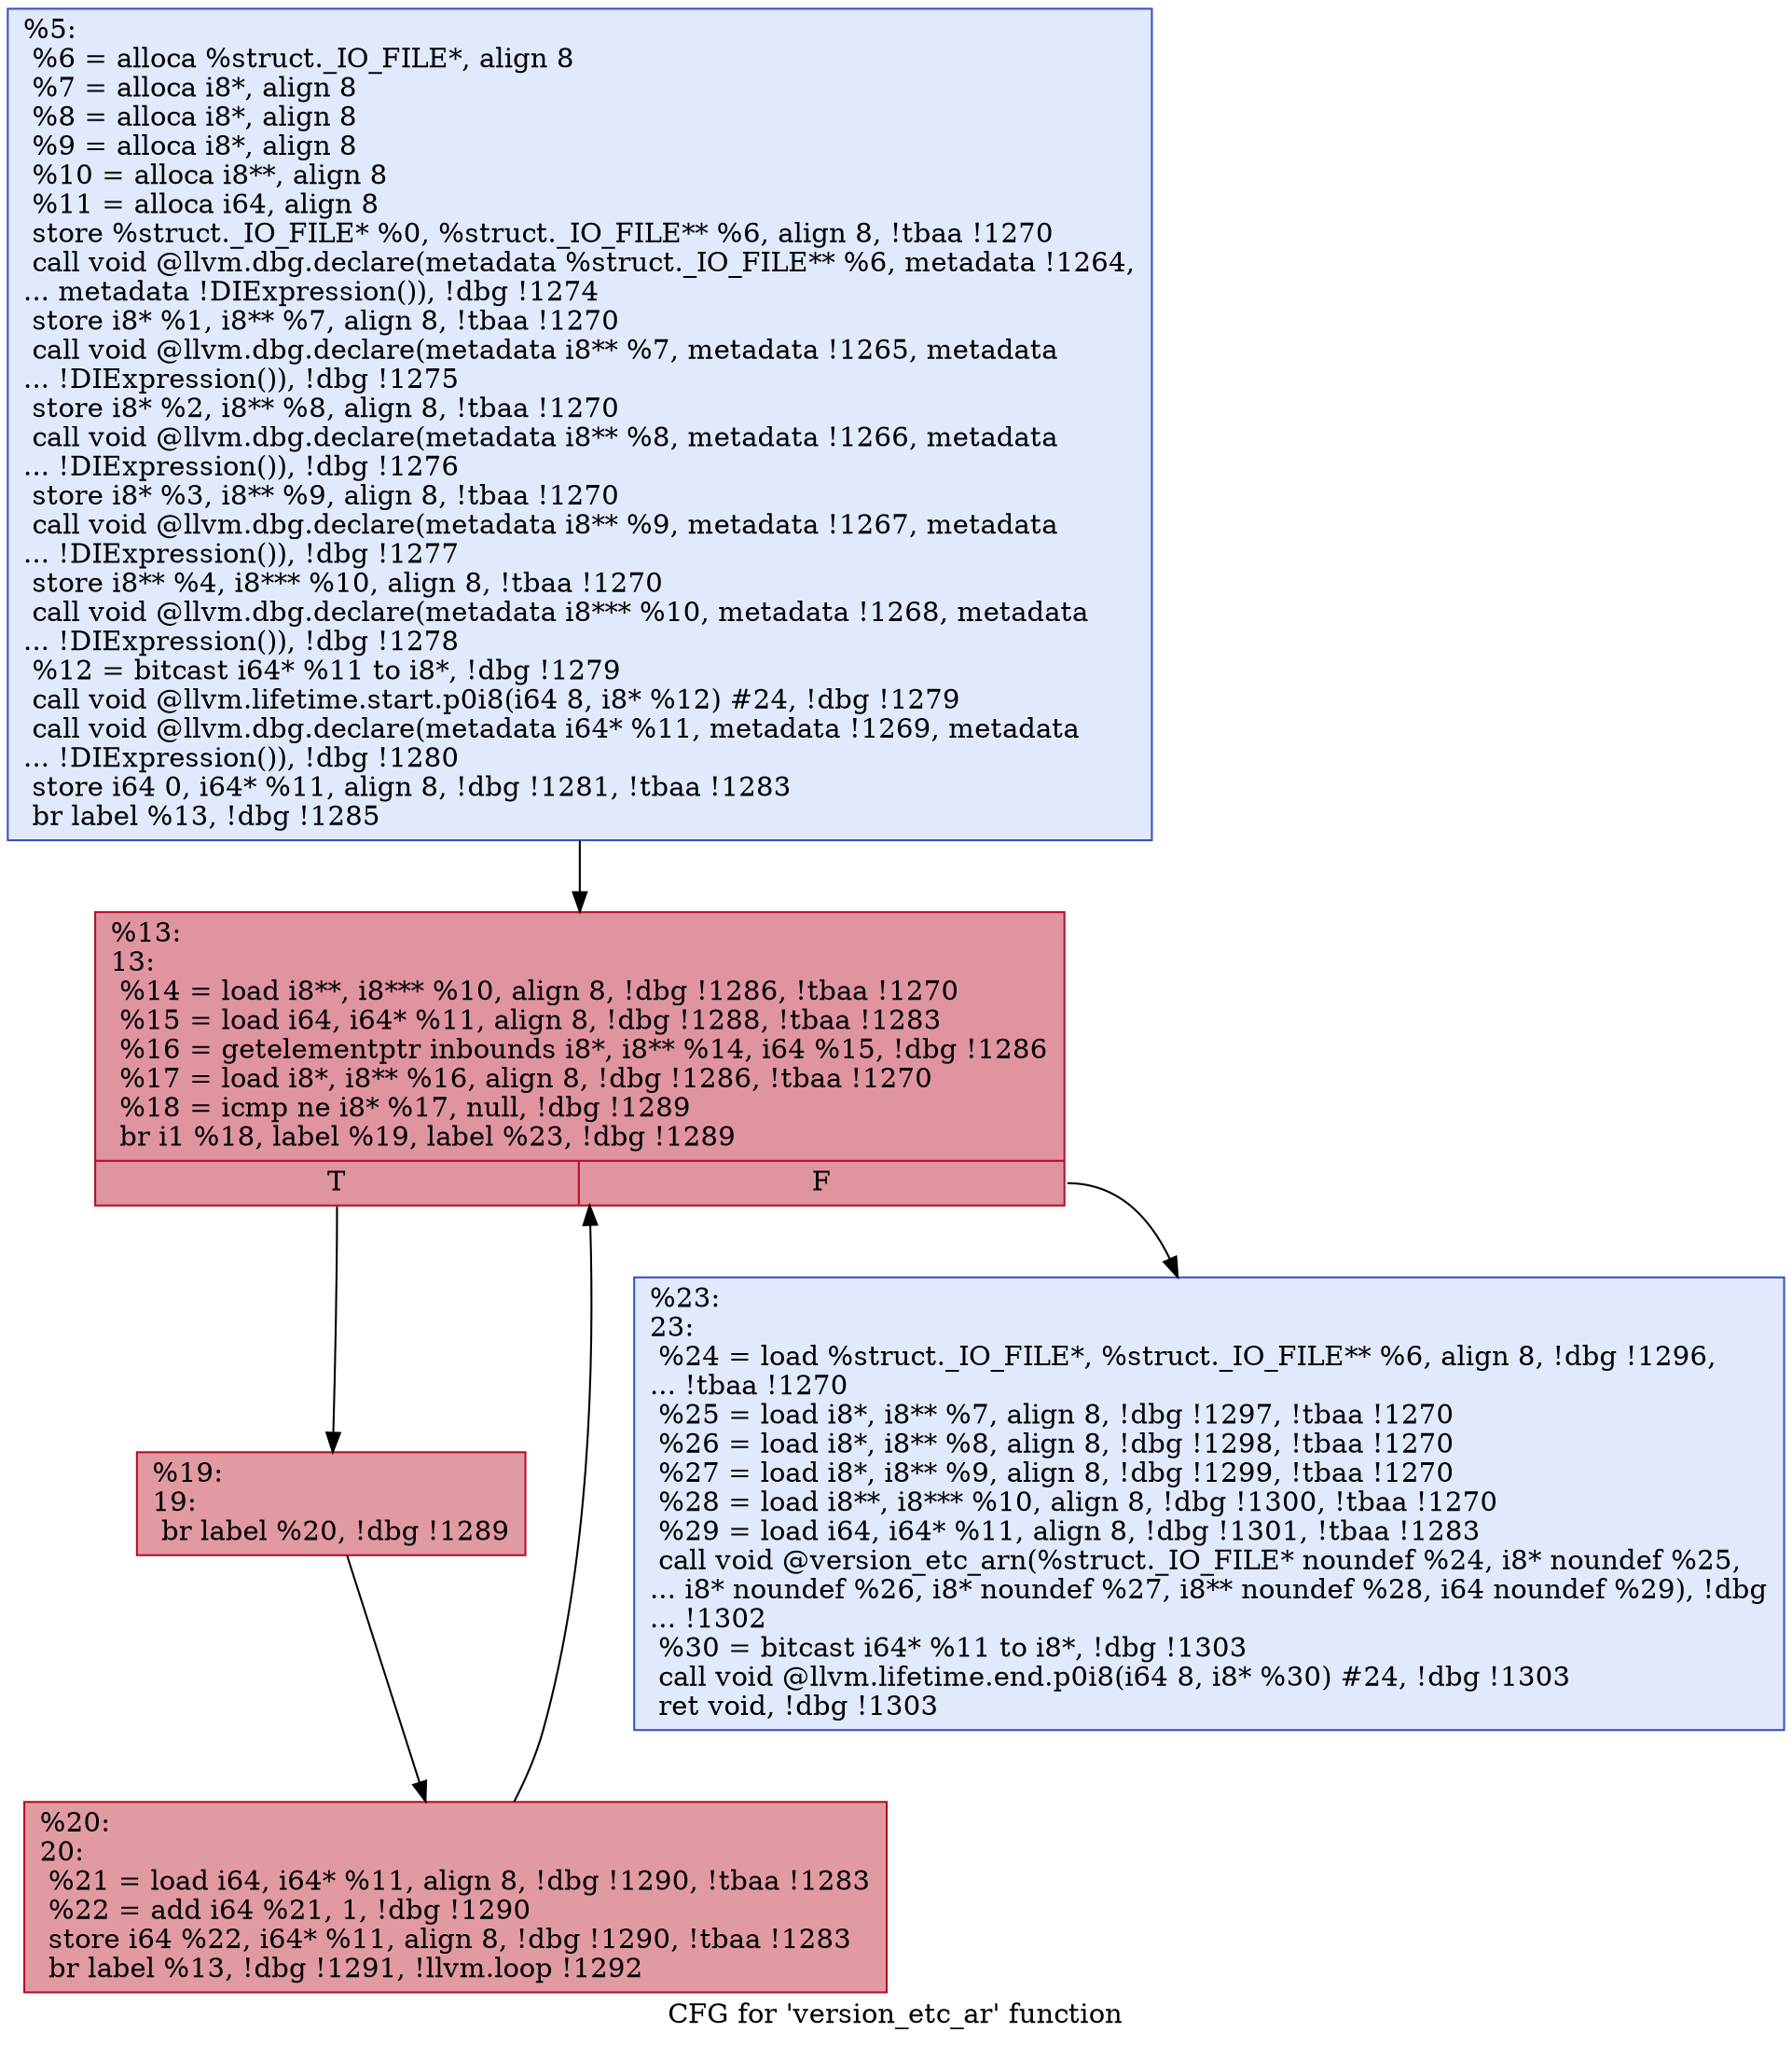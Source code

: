 digraph "CFG for 'version_etc_ar' function" {
	label="CFG for 'version_etc_ar' function";

	Node0xb4cfb0 [shape=record,color="#3d50c3ff", style=filled, fillcolor="#b9d0f970",label="{%5:\l  %6 = alloca %struct._IO_FILE*, align 8\l  %7 = alloca i8*, align 8\l  %8 = alloca i8*, align 8\l  %9 = alloca i8*, align 8\l  %10 = alloca i8**, align 8\l  %11 = alloca i64, align 8\l  store %struct._IO_FILE* %0, %struct._IO_FILE** %6, align 8, !tbaa !1270\l  call void @llvm.dbg.declare(metadata %struct._IO_FILE** %6, metadata !1264,\l... metadata !DIExpression()), !dbg !1274\l  store i8* %1, i8** %7, align 8, !tbaa !1270\l  call void @llvm.dbg.declare(metadata i8** %7, metadata !1265, metadata\l... !DIExpression()), !dbg !1275\l  store i8* %2, i8** %8, align 8, !tbaa !1270\l  call void @llvm.dbg.declare(metadata i8** %8, metadata !1266, metadata\l... !DIExpression()), !dbg !1276\l  store i8* %3, i8** %9, align 8, !tbaa !1270\l  call void @llvm.dbg.declare(metadata i8** %9, metadata !1267, metadata\l... !DIExpression()), !dbg !1277\l  store i8** %4, i8*** %10, align 8, !tbaa !1270\l  call void @llvm.dbg.declare(metadata i8*** %10, metadata !1268, metadata\l... !DIExpression()), !dbg !1278\l  %12 = bitcast i64* %11 to i8*, !dbg !1279\l  call void @llvm.lifetime.start.p0i8(i64 8, i8* %12) #24, !dbg !1279\l  call void @llvm.dbg.declare(metadata i64* %11, metadata !1269, metadata\l... !DIExpression()), !dbg !1280\l  store i64 0, i64* %11, align 8, !dbg !1281, !tbaa !1283\l  br label %13, !dbg !1285\l}"];
	Node0xb4cfb0 -> Node0xb4d030;
	Node0xb4d030 [shape=record,color="#b70d28ff", style=filled, fillcolor="#b70d2870",label="{%13:\l13:                                               \l  %14 = load i8**, i8*** %10, align 8, !dbg !1286, !tbaa !1270\l  %15 = load i64, i64* %11, align 8, !dbg !1288, !tbaa !1283\l  %16 = getelementptr inbounds i8*, i8** %14, i64 %15, !dbg !1286\l  %17 = load i8*, i8** %16, align 8, !dbg !1286, !tbaa !1270\l  %18 = icmp ne i8* %17, null, !dbg !1289\l  br i1 %18, label %19, label %23, !dbg !1289\l|{<s0>T|<s1>F}}"];
	Node0xb4d030:s0 -> Node0xb4d080;
	Node0xb4d030:s1 -> Node0xb4d120;
	Node0xb4d080 [shape=record,color="#b70d28ff", style=filled, fillcolor="#bb1b2c70",label="{%19:\l19:                                               \l  br label %20, !dbg !1289\l}"];
	Node0xb4d080 -> Node0xb4d0d0;
	Node0xb4d0d0 [shape=record,color="#b70d28ff", style=filled, fillcolor="#bb1b2c70",label="{%20:\l20:                                               \l  %21 = load i64, i64* %11, align 8, !dbg !1290, !tbaa !1283\l  %22 = add i64 %21, 1, !dbg !1290\l  store i64 %22, i64* %11, align 8, !dbg !1290, !tbaa !1283\l  br label %13, !dbg !1291, !llvm.loop !1292\l}"];
	Node0xb4d0d0 -> Node0xb4d030;
	Node0xb4d120 [shape=record,color="#3d50c3ff", style=filled, fillcolor="#b9d0f970",label="{%23:\l23:                                               \l  %24 = load %struct._IO_FILE*, %struct._IO_FILE** %6, align 8, !dbg !1296,\l... !tbaa !1270\l  %25 = load i8*, i8** %7, align 8, !dbg !1297, !tbaa !1270\l  %26 = load i8*, i8** %8, align 8, !dbg !1298, !tbaa !1270\l  %27 = load i8*, i8** %9, align 8, !dbg !1299, !tbaa !1270\l  %28 = load i8**, i8*** %10, align 8, !dbg !1300, !tbaa !1270\l  %29 = load i64, i64* %11, align 8, !dbg !1301, !tbaa !1283\l  call void @version_etc_arn(%struct._IO_FILE* noundef %24, i8* noundef %25,\l... i8* noundef %26, i8* noundef %27, i8** noundef %28, i64 noundef %29), !dbg\l... !1302\l  %30 = bitcast i64* %11 to i8*, !dbg !1303\l  call void @llvm.lifetime.end.p0i8(i64 8, i8* %30) #24, !dbg !1303\l  ret void, !dbg !1303\l}"];
}
